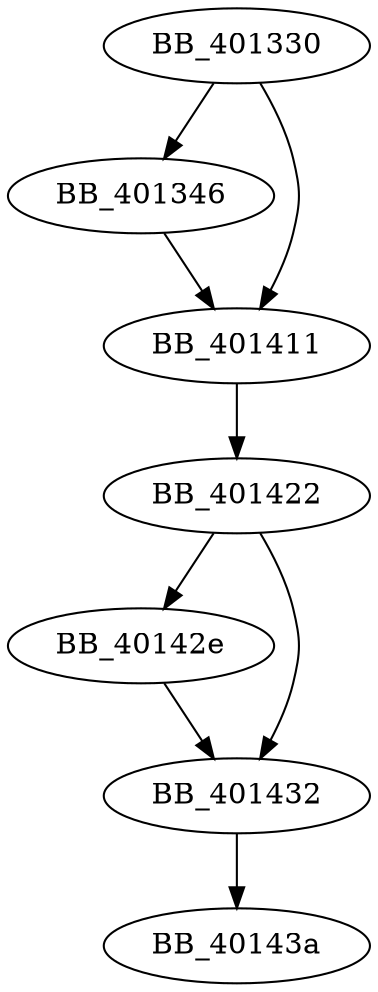 DiGraph sub_401330{
BB_401330->BB_401346
BB_401330->BB_401411
BB_401346->BB_401411
BB_401411->BB_401422
BB_401422->BB_40142e
BB_401422->BB_401432
BB_40142e->BB_401432
BB_401432->BB_40143a
}
